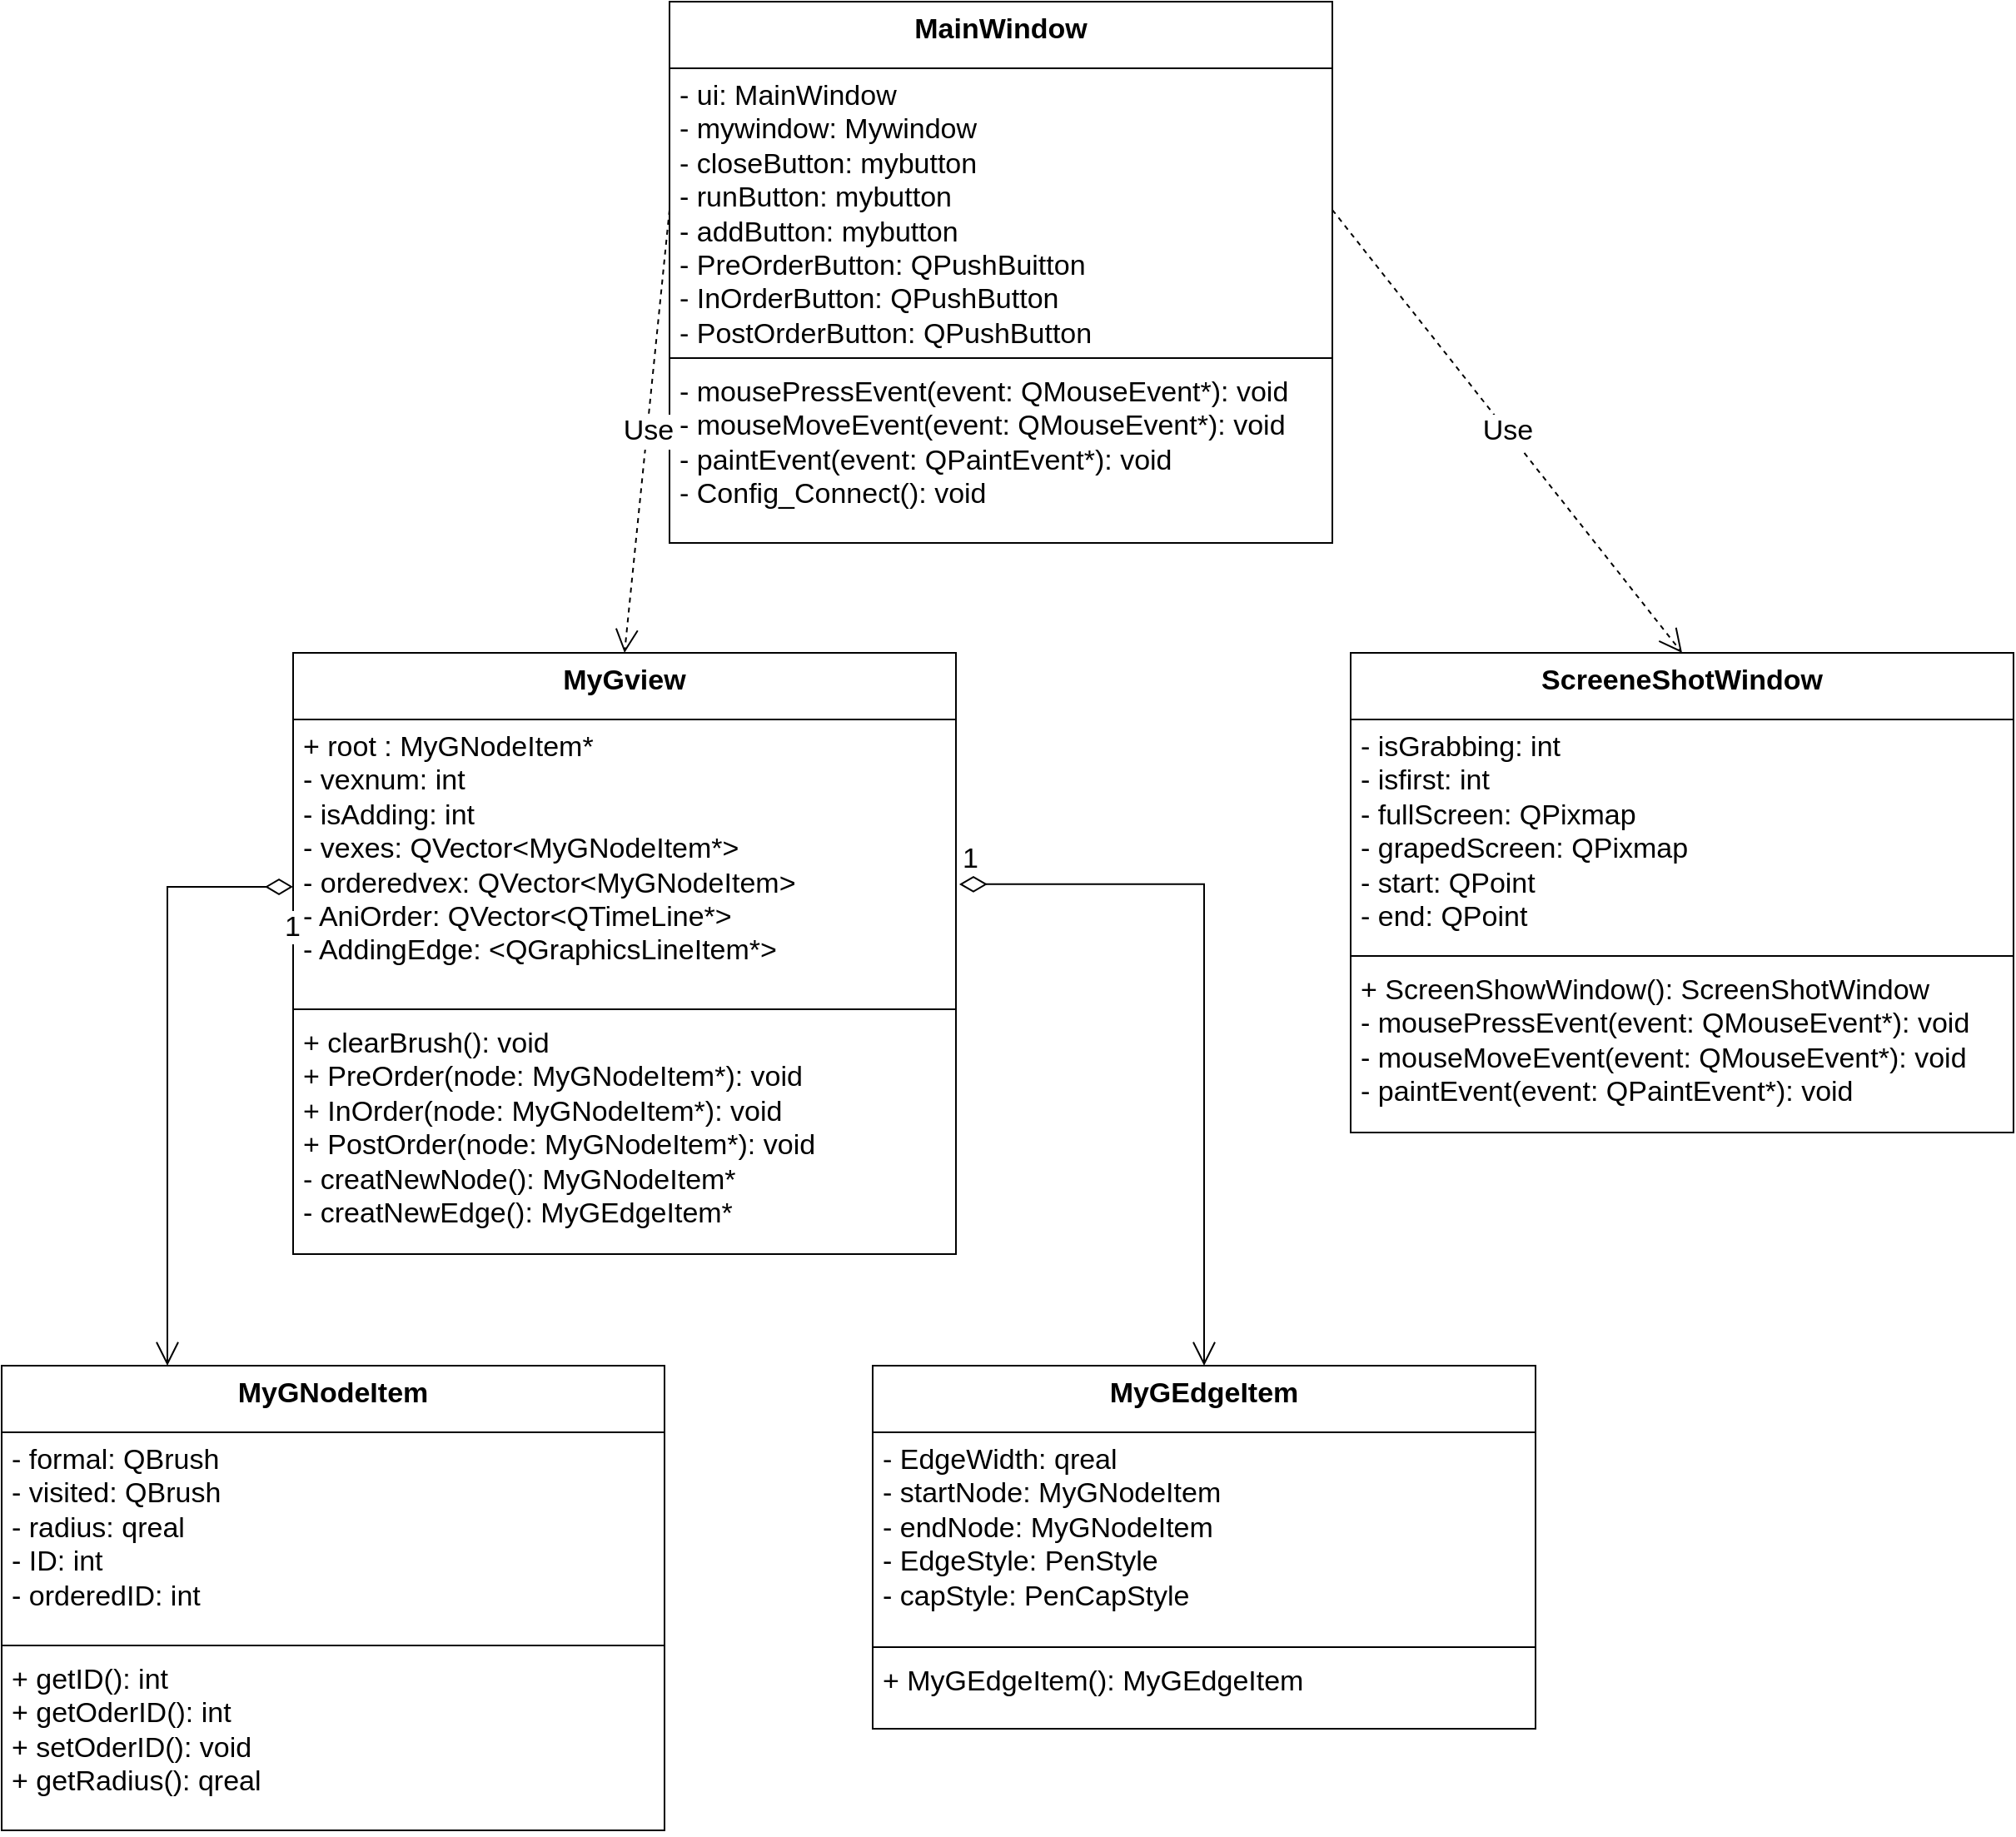 <mxfile version="22.1.16" type="github" pages="3">
  <diagram name="第 1 页" id="1C67BM4uaT7PEC-5aRJi">
    <mxGraphModel dx="1786" dy="1558" grid="0" gridSize="10" guides="1" tooltips="1" connect="1" arrows="1" fold="1" page="0" pageScale="1" pageWidth="827" pageHeight="1169" math="0" shadow="0">
      <root>
        <mxCell id="0" />
        <mxCell id="1" parent="0" />
        <mxCell id="WPdXPVmWwxtbRhplBYoh-1" value="&lt;font style=&quot;font-size: 17px;&quot;&gt;MainWindow&lt;/font&gt;" style="swimlane;fontStyle=1;align=center;verticalAlign=top;childLayout=stackLayout;horizontal=1;startSize=40;horizontalStack=0;resizeParent=1;resizeParentMax=0;resizeLast=0;collapsible=1;marginBottom=0;whiteSpace=wrap;html=1;fontSize=17;" parent="1" vertex="1">
          <mxGeometry x="200" y="-679" width="398" height="325" as="geometry" />
        </mxCell>
        <mxCell id="WPdXPVmWwxtbRhplBYoh-2" value="&lt;font style=&quot;font-size: 17px;&quot;&gt;- ui: MainWindow&lt;br style=&quot;font-size: 17px;&quot;&gt;- mywindow: Mywindow&lt;br style=&quot;font-size: 17px;&quot;&gt;- closeButton: mybutton&lt;br style=&quot;font-size: 17px;&quot;&gt;- runButton: mybutton&amp;nbsp;&lt;br style=&quot;font-size: 17px;&quot;&gt;- addButton: mybutton&lt;br style=&quot;font-size: 17px;&quot;&gt;- PreOrderButton: QPushBuitton&lt;br style=&quot;font-size: 17px;&quot;&gt;&lt;/font&gt;&lt;span style=&quot;font-size: 17px;&quot;&gt;- InOrderButton: QPushButton&lt;br style=&quot;font-size: 17px;&quot;&gt;- PostOrderButton: QPushButton&lt;br style=&quot;font-size: 17px;&quot;&gt;&lt;/span&gt;" style="text;strokeColor=none;fillColor=none;align=left;verticalAlign=top;spacingLeft=4;spacingRight=4;overflow=hidden;rotatable=0;points=[[0,0.5],[1,0.5]];portConstraint=eastwest;whiteSpace=wrap;html=1;fontSize=17;" parent="WPdXPVmWwxtbRhplBYoh-1" vertex="1">
          <mxGeometry y="40" width="398" height="170" as="geometry" />
        </mxCell>
        <mxCell id="WPdXPVmWwxtbRhplBYoh-3" value="" style="line;strokeWidth=1;fillColor=none;align=left;verticalAlign=middle;spacingTop=-1;spacingLeft=3;spacingRight=3;rotatable=0;labelPosition=right;points=[];portConstraint=eastwest;strokeColor=inherit;fontSize=17;" parent="WPdXPVmWwxtbRhplBYoh-1" vertex="1">
          <mxGeometry y="210" width="398" height="8" as="geometry" />
        </mxCell>
        <mxCell id="WPdXPVmWwxtbRhplBYoh-4" value="&lt;font style=&quot;font-size: 17px;&quot;&gt;- mousePressEvent(event: QMouseEvent*): void&lt;br style=&quot;font-size: 17px;&quot;&gt;- mouseMoveEvent(event: QMouseEvent*): void&lt;br style=&quot;font-size: 17px;&quot;&gt;- paintEvent(event: QPaintEvent*): void&lt;br style=&quot;font-size: 17px;&quot;&gt;- Config_Connect(): void&lt;br style=&quot;font-size: 17px;&quot;&gt;&lt;/font&gt;" style="text;strokeColor=none;fillColor=none;align=left;verticalAlign=top;spacingLeft=4;spacingRight=4;overflow=hidden;rotatable=0;points=[[0,0.5],[1,0.5]];portConstraint=eastwest;whiteSpace=wrap;html=1;fontSize=17;" parent="WPdXPVmWwxtbRhplBYoh-1" vertex="1">
          <mxGeometry y="218" width="398" height="107" as="geometry" />
        </mxCell>
        <mxCell id="WPdXPVmWwxtbRhplBYoh-9" value="MyGview" style="swimlane;fontStyle=1;align=center;verticalAlign=top;childLayout=stackLayout;horizontal=1;startSize=40;horizontalStack=0;resizeParent=1;resizeParentMax=0;resizeLast=0;collapsible=1;marginBottom=0;whiteSpace=wrap;html=1;fontSize=17;" parent="1" vertex="1">
          <mxGeometry x="-26" y="-288" width="398" height="361" as="geometry" />
        </mxCell>
        <mxCell id="WPdXPVmWwxtbRhplBYoh-10" value="&lt;span style=&quot;font-size: 17px;&quot;&gt;+ root : MyGNodeItem*&lt;br style=&quot;font-size: 17px;&quot;&gt;- vexnum: int&lt;br style=&quot;font-size: 17px;&quot;&gt;- isAdding: int&lt;br style=&quot;font-size: 17px;&quot;&gt;- vexes: QVector&amp;lt;MyGNodeItem*&amp;gt;&lt;br style=&quot;font-size: 17px;&quot;&gt;- orderedvex: QVector&amp;lt;MyGNodeItem&amp;gt;&lt;br style=&quot;font-size: 17px;&quot;&gt;- AniOrder: QVector&amp;lt;QTimeLine*&amp;gt;&lt;br style=&quot;font-size: 17px;&quot;&gt;- AddingEdge: &amp;lt;QGraphicsLineItem*&amp;gt;&lt;br style=&quot;font-size: 17px;&quot;&gt;&lt;/span&gt;" style="text;strokeColor=none;fillColor=none;align=left;verticalAlign=top;spacingLeft=4;spacingRight=4;overflow=hidden;rotatable=0;points=[[0,0.5],[1,0.5]];portConstraint=eastwest;whiteSpace=wrap;html=1;fontSize=17;" parent="WPdXPVmWwxtbRhplBYoh-9" vertex="1">
          <mxGeometry y="40" width="398" height="170" as="geometry" />
        </mxCell>
        <mxCell id="WPdXPVmWwxtbRhplBYoh-11" value="" style="line;strokeWidth=1;fillColor=none;align=left;verticalAlign=middle;spacingTop=-1;spacingLeft=3;spacingRight=3;rotatable=0;labelPosition=right;points=[];portConstraint=eastwest;strokeColor=inherit;fontSize=17;" parent="WPdXPVmWwxtbRhplBYoh-9" vertex="1">
          <mxGeometry y="210" width="398" height="8" as="geometry" />
        </mxCell>
        <mxCell id="WPdXPVmWwxtbRhplBYoh-12" value="&lt;font style=&quot;font-size: 17px;&quot;&gt;+ clearBrush(): void&lt;br style=&quot;font-size: 17px;&quot;&gt;+ PreOrder(node: MyGNodeItem*): void&lt;br style=&quot;font-size: 17px;&quot;&gt;+ InOrder(node: MyGNodeItem*): void&lt;br style=&quot;font-size: 17px;&quot;&gt;+ PostOrder(node: MyGNodeItem*): void&lt;br style=&quot;font-size: 17px;&quot;&gt;- creatNewNode(): MyGNodeItem*&lt;br style=&quot;font-size: 17px;&quot;&gt;- creatNewEdge(): MyGEdgeItem*&lt;br style=&quot;font-size: 17px;&quot;&gt;&lt;/font&gt;" style="text;strokeColor=none;fillColor=none;align=left;verticalAlign=top;spacingLeft=4;spacingRight=4;overflow=hidden;rotatable=0;points=[[0,0.5],[1,0.5]];portConstraint=eastwest;whiteSpace=wrap;html=1;fontSize=17;" parent="WPdXPVmWwxtbRhplBYoh-9" vertex="1">
          <mxGeometry y="218" width="398" height="143" as="geometry" />
        </mxCell>
        <mxCell id="WPdXPVmWwxtbRhplBYoh-13" value="MyGEdgeItem" style="swimlane;fontStyle=1;align=center;verticalAlign=top;childLayout=stackLayout;horizontal=1;startSize=40;horizontalStack=0;resizeParent=1;resizeParentMax=0;resizeLast=0;collapsible=1;marginBottom=0;whiteSpace=wrap;html=1;fontSize=17;" parent="1" vertex="1">
          <mxGeometry x="322" y="140" width="398" height="218" as="geometry" />
        </mxCell>
        <mxCell id="WPdXPVmWwxtbRhplBYoh-14" value="&lt;span style=&quot;font-size: 17px;&quot;&gt;- EdgeWidth: qreal&lt;br style=&quot;font-size: 17px;&quot;&gt;- startNode: MyGNodeItem&lt;br style=&quot;font-size: 17px;&quot;&gt;- endNode: MyGNodeItem&lt;br style=&quot;font-size: 17px;&quot;&gt;- EdgeStyle: PenStyle&lt;br style=&quot;font-size: 17px;&quot;&gt;- capStyle: PenCapStyle&lt;br style=&quot;font-size: 17px;&quot;&gt;&lt;/span&gt;" style="text;strokeColor=none;fillColor=none;align=left;verticalAlign=top;spacingLeft=4;spacingRight=4;overflow=hidden;rotatable=0;points=[[0,0.5],[1,0.5]];portConstraint=eastwest;whiteSpace=wrap;html=1;fontSize=17;" parent="WPdXPVmWwxtbRhplBYoh-13" vertex="1">
          <mxGeometry y="40" width="398" height="125" as="geometry" />
        </mxCell>
        <mxCell id="WPdXPVmWwxtbRhplBYoh-15" value="" style="line;strokeWidth=1;fillColor=none;align=left;verticalAlign=middle;spacingTop=-1;spacingLeft=3;spacingRight=3;rotatable=0;labelPosition=right;points=[];portConstraint=eastwest;strokeColor=inherit;fontSize=17;" parent="WPdXPVmWwxtbRhplBYoh-13" vertex="1">
          <mxGeometry y="165" width="398" height="8" as="geometry" />
        </mxCell>
        <mxCell id="WPdXPVmWwxtbRhplBYoh-16" value="&lt;font style=&quot;font-size: 17px;&quot;&gt;+ MyGEdgeItem(): MyGEdgeItem&lt;br style=&quot;font-size: 17px;&quot;&gt;&lt;/font&gt;" style="text;strokeColor=none;fillColor=none;align=left;verticalAlign=top;spacingLeft=4;spacingRight=4;overflow=hidden;rotatable=0;points=[[0,0.5],[1,0.5]];portConstraint=eastwest;whiteSpace=wrap;html=1;fontSize=17;" parent="WPdXPVmWwxtbRhplBYoh-13" vertex="1">
          <mxGeometry y="173" width="398" height="45" as="geometry" />
        </mxCell>
        <mxCell id="WPdXPVmWwxtbRhplBYoh-17" value="MyGNodeItem" style="swimlane;fontStyle=1;align=center;verticalAlign=top;childLayout=stackLayout;horizontal=1;startSize=40;horizontalStack=0;resizeParent=1;resizeParentMax=0;resizeLast=0;collapsible=1;marginBottom=0;whiteSpace=wrap;html=1;fontSize=17;" parent="1" vertex="1">
          <mxGeometry x="-201" y="140" width="398" height="279" as="geometry" />
        </mxCell>
        <mxCell id="WPdXPVmWwxtbRhplBYoh-18" value="&lt;span style=&quot;font-size: 17px;&quot;&gt;- formal: QBrush&lt;br style=&quot;font-size: 17px;&quot;&gt;- visited: QBrush&lt;br style=&quot;font-size: 17px;&quot;&gt;- radius: qreal&lt;br style=&quot;font-size: 17px;&quot;&gt;- ID: int&lt;br style=&quot;font-size: 17px;&quot;&gt;- orderedID: int&lt;br style=&quot;font-size: 17px;&quot;&gt;&lt;/span&gt;" style="text;strokeColor=none;fillColor=none;align=left;verticalAlign=top;spacingLeft=4;spacingRight=4;overflow=hidden;rotatable=0;points=[[0,0.5],[1,0.5]];portConstraint=eastwest;whiteSpace=wrap;html=1;fontSize=17;" parent="WPdXPVmWwxtbRhplBYoh-17" vertex="1">
          <mxGeometry y="40" width="398" height="124" as="geometry" />
        </mxCell>
        <mxCell id="WPdXPVmWwxtbRhplBYoh-19" value="" style="line;strokeWidth=1;fillColor=none;align=left;verticalAlign=middle;spacingTop=-1;spacingLeft=3;spacingRight=3;rotatable=0;labelPosition=right;points=[];portConstraint=eastwest;strokeColor=inherit;fontSize=17;" parent="WPdXPVmWwxtbRhplBYoh-17" vertex="1">
          <mxGeometry y="164" width="398" height="8" as="geometry" />
        </mxCell>
        <mxCell id="WPdXPVmWwxtbRhplBYoh-20" value="&lt;font style=&quot;font-size: 17px;&quot;&gt;+ getID(): int&lt;br style=&quot;font-size: 17px;&quot;&gt;+ getOderID(): int&lt;br style=&quot;font-size: 17px;&quot;&gt;+ setOderID(): void&lt;br style=&quot;font-size: 17px;&quot;&gt;+ getRadius(): qreal&lt;br style=&quot;font-size: 17px;&quot;&gt;&lt;/font&gt;" style="text;strokeColor=none;fillColor=none;align=left;verticalAlign=top;spacingLeft=4;spacingRight=4;overflow=hidden;rotatable=0;points=[[0,0.5],[1,0.5]];portConstraint=eastwest;whiteSpace=wrap;html=1;fontSize=17;" parent="WPdXPVmWwxtbRhplBYoh-17" vertex="1">
          <mxGeometry y="172" width="398" height="107" as="geometry" />
        </mxCell>
        <mxCell id="WPdXPVmWwxtbRhplBYoh-21" value="ScreeneShotWindow" style="swimlane;fontStyle=1;align=center;verticalAlign=top;childLayout=stackLayout;horizontal=1;startSize=40;horizontalStack=0;resizeParent=1;resizeParentMax=0;resizeLast=0;collapsible=1;marginBottom=0;whiteSpace=wrap;html=1;fontSize=17;" parent="1" vertex="1">
          <mxGeometry x="609" y="-288" width="398" height="288" as="geometry" />
        </mxCell>
        <mxCell id="WPdXPVmWwxtbRhplBYoh-22" value="&lt;span style=&quot;font-size: 17px;&quot;&gt;- isGrabbing: int&lt;br style=&quot;font-size: 17px;&quot;&gt;- isfirst: int&lt;br style=&quot;font-size: 17px;&quot;&gt;- fullScreen: QPixmap&lt;br style=&quot;font-size: 17px;&quot;&gt;- grapedScreen: QPixmap&lt;br style=&quot;font-size: 17px;&quot;&gt;- start: QPoint&lt;br style=&quot;font-size: 17px;&quot;&gt;- end: QPoint&lt;br style=&quot;font-size: 17px;&quot;&gt;&lt;/span&gt;" style="text;strokeColor=none;fillColor=none;align=left;verticalAlign=top;spacingLeft=4;spacingRight=4;overflow=hidden;rotatable=0;points=[[0,0.5],[1,0.5]];portConstraint=eastwest;whiteSpace=wrap;html=1;fontSize=17;" parent="WPdXPVmWwxtbRhplBYoh-21" vertex="1">
          <mxGeometry y="40" width="398" height="138" as="geometry" />
        </mxCell>
        <mxCell id="WPdXPVmWwxtbRhplBYoh-23" value="" style="line;strokeWidth=1;fillColor=none;align=left;verticalAlign=middle;spacingTop=-1;spacingLeft=3;spacingRight=3;rotatable=0;labelPosition=right;points=[];portConstraint=eastwest;strokeColor=inherit;fontSize=17;" parent="WPdXPVmWwxtbRhplBYoh-21" vertex="1">
          <mxGeometry y="178" width="398" height="8" as="geometry" />
        </mxCell>
        <mxCell id="WPdXPVmWwxtbRhplBYoh-24" value="&lt;font style=&quot;font-size: 17px;&quot;&gt;+ ScreenShowWindow(): ScreenShotWindow&lt;br style=&quot;font-size: 17px;&quot;&gt;- mousePressEvent(event: QMouseEvent*): void&lt;br style=&quot;border-color: var(--border-color); font-size: 17px;&quot;&gt;- mouseMoveEvent(event: QMouseEvent*): void&lt;br style=&quot;border-color: var(--border-color); font-size: 17px;&quot;&gt;- paintEvent(event: QPaintEvent*): void&lt;br style=&quot;font-size: 17px;&quot;&gt;&lt;/font&gt;" style="text;strokeColor=none;fillColor=none;align=left;verticalAlign=top;spacingLeft=4;spacingRight=4;overflow=hidden;rotatable=0;points=[[0,0.5],[1,0.5]];portConstraint=eastwest;whiteSpace=wrap;html=1;fontSize=17;" parent="WPdXPVmWwxtbRhplBYoh-21" vertex="1">
          <mxGeometry y="186" width="398" height="102" as="geometry" />
        </mxCell>
        <mxCell id="WPdXPVmWwxtbRhplBYoh-39" value="Use" style="endArrow=open;endSize=12;dashed=1;html=1;rounded=0;entryX=0.5;entryY=0;entryDx=0;entryDy=0;exitX=0;exitY=0.5;exitDx=0;exitDy=0;fontSize=17;" parent="1" source="WPdXPVmWwxtbRhplBYoh-2" target="WPdXPVmWwxtbRhplBYoh-9" edge="1">
          <mxGeometry width="160" relative="1" as="geometry">
            <mxPoint x="38" y="-534" as="sourcePoint" />
            <mxPoint x="198" y="-534" as="targetPoint" />
          </mxGeometry>
        </mxCell>
        <mxCell id="WPdXPVmWwxtbRhplBYoh-40" value="Use" style="endArrow=open;endSize=12;dashed=1;html=1;rounded=0;exitX=1;exitY=0.5;exitDx=0;exitDy=0;entryX=0.5;entryY=0;entryDx=0;entryDy=0;fontSize=17;" parent="1" source="WPdXPVmWwxtbRhplBYoh-2" target="WPdXPVmWwxtbRhplBYoh-21" edge="1">
          <mxGeometry width="160" relative="1" as="geometry">
            <mxPoint x="697" y="-536" as="sourcePoint" />
            <mxPoint x="857" y="-536" as="targetPoint" />
          </mxGeometry>
        </mxCell>
        <mxCell id="WPdXPVmWwxtbRhplBYoh-41" value="1" style="endArrow=open;html=1;endSize=12;startArrow=diamondThin;startSize=14;startFill=0;edgeStyle=orthogonalEdgeStyle;align=left;verticalAlign=bottom;rounded=0;exitX=0;exitY=0.591;exitDx=0;exitDy=0;exitPerimeter=0;entryX=0.25;entryY=0;entryDx=0;entryDy=0;fontSize=17;" parent="1" source="WPdXPVmWwxtbRhplBYoh-10" target="WPdXPVmWwxtbRhplBYoh-17" edge="1">
          <mxGeometry x="-1" y="36" relative="1" as="geometry">
            <mxPoint x="-365" y="-11" as="sourcePoint" />
            <mxPoint x="-205" y="-11" as="targetPoint" />
            <mxPoint x="-7" y="1" as="offset" />
          </mxGeometry>
        </mxCell>
        <mxCell id="WPdXPVmWwxtbRhplBYoh-46" value="1" style="endArrow=open;html=1;endSize=12;startArrow=diamondThin;startSize=14;startFill=0;edgeStyle=orthogonalEdgeStyle;align=left;verticalAlign=bottom;rounded=0;exitX=1.005;exitY=0.582;exitDx=0;exitDy=0;exitPerimeter=0;fontSize=17;" parent="1" source="WPdXPVmWwxtbRhplBYoh-10" target="WPdXPVmWwxtbRhplBYoh-13" edge="1">
          <mxGeometry x="-1" y="3" relative="1" as="geometry">
            <mxPoint x="432" y="34" as="sourcePoint" />
            <mxPoint x="592" y="34" as="targetPoint" />
          </mxGeometry>
        </mxCell>
      </root>
    </mxGraphModel>
  </diagram>
  <diagram id="dGklIfRbJo8h1jZgqUyg" name="第 2 页">
    <mxGraphModel dx="2586" dy="1558" grid="0" gridSize="10" guides="1" tooltips="1" connect="1" arrows="1" fold="1" page="0" pageScale="1" pageWidth="827" pageHeight="1169" math="0" shadow="0">
      <root>
        <mxCell id="0" />
        <mxCell id="1" parent="0" />
        <mxCell id="tu3zF93as4dj13DEs3mD-1" value="" style="whiteSpace=wrap;html=1;aspect=fixed;fontSize=17;" parent="1" vertex="1">
          <mxGeometry x="-927" y="-607" width="554" height="554" as="geometry" />
        </mxCell>
        <mxCell id="tu3zF93as4dj13DEs3mD-2" value="&lt;b&gt;&lt;font style=&quot;font-size: 20px;&quot;&gt;二叉树绘制软件&lt;/font&gt;&lt;/b&gt;" style="text;html=1;align=center;verticalAlign=middle;resizable=0;points=[];autosize=1;strokeColor=none;fillColor=none;" parent="1" vertex="1">
          <mxGeometry x="-729" y="-651" width="158" height="36" as="geometry" />
        </mxCell>
        <mxCell id="tu3zF93as4dj13DEs3mD-11" style="edgeStyle=orthogonalEdgeStyle;rounded=0;orthogonalLoop=1;jettySize=auto;html=1;entryX=0;entryY=0.5;entryDx=0;entryDy=0;" parent="1" source="tu3zF93as4dj13DEs3mD-4" target="tu3zF93as4dj13DEs3mD-8" edge="1">
          <mxGeometry relative="1" as="geometry" />
        </mxCell>
        <mxCell id="tu3zF93as4dj13DEs3mD-13" style="edgeStyle=orthogonalEdgeStyle;rounded=0;orthogonalLoop=1;jettySize=auto;html=1;entryX=0;entryY=0.5;entryDx=0;entryDy=0;" parent="1" source="tu3zF93as4dj13DEs3mD-4" target="tu3zF93as4dj13DEs3mD-9" edge="1">
          <mxGeometry relative="1" as="geometry" />
        </mxCell>
        <mxCell id="tu3zF93as4dj13DEs3mD-16" style="edgeStyle=orthogonalEdgeStyle;rounded=0;orthogonalLoop=1;jettySize=auto;html=1;entryX=0;entryY=0.5;entryDx=0;entryDy=0;" parent="1" source="tu3zF93as4dj13DEs3mD-4" target="tu3zF93as4dj13DEs3mD-12" edge="1">
          <mxGeometry relative="1" as="geometry">
            <Array as="points">
              <mxPoint x="-899" y="-314" />
              <mxPoint x="-899" y="-173" />
            </Array>
          </mxGeometry>
        </mxCell>
        <mxCell id="tu3zF93as4dj13DEs3mD-4" value="用户" style="shape=umlActor;verticalLabelPosition=bottom;verticalAlign=top;html=1;outlineConnect=0;fontSize=19;" parent="1" vertex="1">
          <mxGeometry x="-1082" y="-357.5" width="59" height="86" as="geometry" />
        </mxCell>
        <mxCell id="tu3zF93as4dj13DEs3mD-8" value="绘制二叉树" style="ellipse;whiteSpace=wrap;html=1;fontSize=17;" parent="1" vertex="1">
          <mxGeometry x="-777" y="-553" width="120" height="80" as="geometry" />
        </mxCell>
        <mxCell id="tu3zF93as4dj13DEs3mD-9" value="编辑节点" style="ellipse;whiteSpace=wrap;html=1;fontSize=17;" parent="1" vertex="1">
          <mxGeometry x="-779" y="-443" width="120" height="80" as="geometry" />
        </mxCell>
        <mxCell id="tu3zF93as4dj13DEs3mD-10" value="选择遍历模式" style="ellipse;whiteSpace=wrap;html=1;fontSize=17;" parent="1" vertex="1">
          <mxGeometry x="-777" y="-328" width="120" height="80" as="geometry" />
        </mxCell>
        <mxCell id="tu3zF93as4dj13DEs3mD-12" value="导出为图片" style="ellipse;whiteSpace=wrap;html=1;fontSize=17;" parent="1" vertex="1">
          <mxGeometry x="-694.5" y="-213" width="120" height="80" as="geometry" />
        </mxCell>
        <mxCell id="tu3zF93as4dj13DEs3mD-14" style="edgeStyle=orthogonalEdgeStyle;rounded=0;orthogonalLoop=1;jettySize=auto;html=1;entryX=0.025;entryY=0.6;entryDx=0;entryDy=0;entryPerimeter=0;" parent="1" source="tu3zF93as4dj13DEs3mD-4" target="tu3zF93as4dj13DEs3mD-10" edge="1">
          <mxGeometry relative="1" as="geometry" />
        </mxCell>
        <mxCell id="tu3zF93as4dj13DEs3mD-18" value="" style="endArrow=block;dashed=1;endFill=0;endSize=12;html=1;rounded=0;entryX=1.025;entryY=0.65;entryDx=0;entryDy=0;entryPerimeter=0;exitX=1;exitY=0;exitDx=0;exitDy=0;fontSize=17;" parent="1" source="tu3zF93as4dj13DEs3mD-12" target="tu3zF93as4dj13DEs3mD-10" edge="1">
          <mxGeometry width="160" relative="1" as="geometry">
            <mxPoint x="-604" y="-234" as="sourcePoint" />
            <mxPoint x="-444" y="-234" as="targetPoint" />
          </mxGeometry>
        </mxCell>
        <mxCell id="tu3zF93as4dj13DEs3mD-19" value="&amp;lt;&amp;lt;include&amp;gt;&amp;gt;" style="text;html=1;align=center;verticalAlign=middle;resizable=0;points=[];autosize=1;strokeColor=none;fillColor=none;fontSize=17;" parent="1" vertex="1">
          <mxGeometry x="-629" y="-262" width="112" height="32" as="geometry" />
        </mxCell>
      </root>
    </mxGraphModel>
  </diagram>
  <diagram id="RorcM0QCJ25qpiYz208U" name="第 3 页">
    <mxGraphModel dx="2031" dy="892" grid="0" gridSize="10" guides="1" tooltips="1" connect="1" arrows="1" fold="1" page="0" pageScale="1" pageWidth="827" pageHeight="1169" math="0" shadow="0">
      <root>
        <mxCell id="0" />
        <mxCell id="1" parent="0" />
        <mxCell id="Pwh7-dAi5sntASvEEpf--15" value="" style="ellipse;html=1;shape=startState;fillColor=#000000;strokeColor=#ff0000;" vertex="1" parent="1">
          <mxGeometry x="443" y="76" width="44" height="45" as="geometry" />
        </mxCell>
        <mxCell id="Pwh7-dAi5sntASvEEpf--16" value="" style="edgeStyle=orthogonalEdgeStyle;html=1;verticalAlign=bottom;endArrow=open;endSize=8;strokeColor=#ff0000;rounded=0;entryX=0.5;entryY=0;entryDx=0;entryDy=0;" edge="1" source="Pwh7-dAi5sntASvEEpf--15" parent="1">
          <mxGeometry relative="1" as="geometry">
            <mxPoint x="465" y="169.0" as="targetPoint" />
          </mxGeometry>
        </mxCell>
        <mxCell id="Pwh7-dAi5sntASvEEpf--19" value="打开主界面" style="rounded=1;whiteSpace=wrap;html=1;fontSize=15;" vertex="1" parent="1">
          <mxGeometry x="-36" y="309" width="100" height="49" as="geometry" />
        </mxCell>
        <mxCell id="Pwh7-dAi5sntASvEEpf--20" value="" style="line;strokeWidth=7;rotatable=0;dashed=0;labelPosition=right;align=left;verticalAlign=middle;spacingTop=0;spacingLeft=6;points=[];portConstraint=eastwest;fontSize=15;" vertex="1" parent="1">
          <mxGeometry x="-65" y="387" width="158" height="8" as="geometry" />
        </mxCell>
        <mxCell id="Pwh7-dAi5sntASvEEpf--22" style="edgeStyle=orthogonalEdgeStyle;rounded=0;orthogonalLoop=1;jettySize=auto;html=1;exitX=0.5;exitY=1;exitDx=0;exitDy=0;entryX=0.502;entryY=0.5;entryDx=0;entryDy=0;entryPerimeter=0;fontSize=15;" edge="1" parent="1" source="Pwh7-dAi5sntASvEEpf--19" target="Pwh7-dAi5sntASvEEpf--20">
          <mxGeometry relative="1" as="geometry" />
        </mxCell>
        <mxCell id="Pwh7-dAi5sntASvEEpf--32" style="edgeStyle=orthogonalEdgeStyle;rounded=0;orthogonalLoop=1;jettySize=auto;html=1;exitX=0.5;exitY=1;exitDx=0;exitDy=0;entryX=0.5;entryY=0;entryDx=0;entryDy=0;" edge="1" parent="1" source="Pwh7-dAi5sntASvEEpf--23" target="Pwh7-dAi5sntASvEEpf--27">
          <mxGeometry relative="1" as="geometry" />
        </mxCell>
        <mxCell id="Pwh7-dAi5sntASvEEpf--23" value="打开截图模式" style="rounded=1;whiteSpace=wrap;html=1;fontSize=15;" vertex="1" parent="1">
          <mxGeometry x="-100" y="451" width="100" height="49" as="geometry" />
        </mxCell>
        <mxCell id="Pwh7-dAi5sntASvEEpf--34" style="edgeStyle=orthogonalEdgeStyle;rounded=0;orthogonalLoop=1;jettySize=auto;html=1;exitX=0.5;exitY=1;exitDx=0;exitDy=0;" edge="1" parent="1" source="Pwh7-dAi5sntASvEEpf--24" target="Pwh7-dAi5sntASvEEpf--29">
          <mxGeometry relative="1" as="geometry" />
        </mxCell>
        <mxCell id="Pwh7-dAi5sntASvEEpf--24" value="选择遍历模式" style="rounded=1;whiteSpace=wrap;html=1;fontSize=15;" vertex="1" parent="1">
          <mxGeometry x="53" y="451" width="100" height="49" as="geometry" />
        </mxCell>
        <mxCell id="Pwh7-dAi5sntASvEEpf--25" value="" style="endArrow=classic;html=1;rounded=0;entryX=0.5;entryY=0;entryDx=0;entryDy=0;fontSize=15;" edge="1" parent="1" source="Pwh7-dAi5sntASvEEpf--20" target="Pwh7-dAi5sntASvEEpf--23">
          <mxGeometry width="50" height="50" relative="1" as="geometry">
            <mxPoint x="-197" y="511" as="sourcePoint" />
            <mxPoint x="-147" y="461" as="targetPoint" />
          </mxGeometry>
        </mxCell>
        <mxCell id="Pwh7-dAi5sntASvEEpf--26" value="" style="endArrow=classic;html=1;rounded=0;entryX=0.5;entryY=0;entryDx=0;entryDy=0;fontSize=15;" edge="1" parent="1" source="Pwh7-dAi5sntASvEEpf--20" target="Pwh7-dAi5sntASvEEpf--24">
          <mxGeometry width="50" height="50" relative="1" as="geometry">
            <mxPoint x="-244" y="480" as="sourcePoint" />
            <mxPoint x="-194" y="430" as="targetPoint" />
          </mxGeometry>
        </mxCell>
        <mxCell id="Pwh7-dAi5sntASvEEpf--33" style="edgeStyle=orthogonalEdgeStyle;rounded=0;orthogonalLoop=1;jettySize=auto;html=1;exitX=0.5;exitY=1;exitDx=0;exitDy=0;" edge="1" parent="1" source="Pwh7-dAi5sntASvEEpf--27" target="Pwh7-dAi5sntASvEEpf--28">
          <mxGeometry relative="1" as="geometry" />
        </mxCell>
        <mxCell id="Pwh7-dAi5sntASvEEpf--27" value="选择截图" style="rounded=1;whiteSpace=wrap;html=1;fontSize=15;" vertex="1" parent="1">
          <mxGeometry x="-100" y="531" width="100" height="49" as="geometry" />
        </mxCell>
        <mxCell id="Pwh7-dAi5sntASvEEpf--28" value="导出图片" style="rounded=1;whiteSpace=wrap;html=1;fontSize=15;" vertex="1" parent="1">
          <mxGeometry x="-100" y="618" width="100" height="49" as="geometry" />
        </mxCell>
        <mxCell id="Pwh7-dAi5sntASvEEpf--35" style="edgeStyle=orthogonalEdgeStyle;rounded=0;orthogonalLoop=1;jettySize=auto;html=1;exitX=0.5;exitY=1;exitDx=0;exitDy=0;" edge="1" parent="1" source="Pwh7-dAi5sntASvEEpf--29" target="Pwh7-dAi5sntASvEEpf--30">
          <mxGeometry relative="1" as="geometry" />
        </mxCell>
        <mxCell id="Pwh7-dAi5sntASvEEpf--29" value="运行" style="rounded=1;whiteSpace=wrap;html=1;fontSize=15;" vertex="1" parent="1">
          <mxGeometry x="53" y="538" width="100" height="49" as="geometry" />
        </mxCell>
        <mxCell id="Pwh7-dAi5sntASvEEpf--30" value="按遍历顺序开始动画" style="rounded=1;whiteSpace=wrap;html=1;fontSize=15;" vertex="1" parent="1">
          <mxGeometry x="53" y="613" width="100" height="49" as="geometry" />
        </mxCell>
        <mxCell id="Pwh7-dAi5sntASvEEpf--36" value="" style="line;strokeWidth=7;rotatable=0;dashed=0;labelPosition=right;align=left;verticalAlign=middle;spacingTop=0;spacingLeft=6;points=[];portConstraint=eastwest;fontSize=15;" vertex="1" parent="1">
          <mxGeometry x="-65" y="717" width="158" height="8" as="geometry" />
        </mxCell>
        <mxCell id="Pwh7-dAi5sntASvEEpf--38" value="" style="endArrow=classic;html=1;rounded=0;exitX=0.5;exitY=1;exitDx=0;exitDy=0;entryX=0.534;entryY=0.313;entryDx=0;entryDy=0;entryPerimeter=0;" edge="1" parent="1" source="Pwh7-dAi5sntASvEEpf--28" target="Pwh7-dAi5sntASvEEpf--36">
          <mxGeometry width="50" height="50" relative="1" as="geometry">
            <mxPoint x="4" y="711" as="sourcePoint" />
            <mxPoint x="54" y="661" as="targetPoint" />
          </mxGeometry>
        </mxCell>
        <mxCell id="Pwh7-dAi5sntASvEEpf--39" value="" style="endArrow=classic;html=1;rounded=0;exitX=0.5;exitY=1;exitDx=0;exitDy=0;entryX=0.497;entryY=0.313;entryDx=0;entryDy=0;entryPerimeter=0;" edge="1" parent="1" source="Pwh7-dAi5sntASvEEpf--30" target="Pwh7-dAi5sntASvEEpf--36">
          <mxGeometry width="50" height="50" relative="1" as="geometry">
            <mxPoint x="137" y="825" as="sourcePoint" />
            <mxPoint x="17" y="716" as="targetPoint" />
          </mxGeometry>
        </mxCell>
        <mxCell id="Pwh7-dAi5sntASvEEpf--40" value="" style="ellipse;html=1;shape=endState;fillColor=#000000;strokeColor=#ff0000;" vertex="1" parent="1">
          <mxGeometry x="-8" y="758" width="44" height="44" as="geometry" />
        </mxCell>
        <mxCell id="Pwh7-dAi5sntASvEEpf--41" value="" style="endArrow=classic;html=1;rounded=0;entryX=0.5;entryY=0;entryDx=0;entryDy=0;" edge="1" parent="1" source="Pwh7-dAi5sntASvEEpf--36" target="Pwh7-dAi5sntASvEEpf--40">
          <mxGeometry width="50" height="50" relative="1" as="geometry">
            <mxPoint x="103" y="820" as="sourcePoint" />
            <mxPoint x="153" y="770" as="targetPoint" />
          </mxGeometry>
        </mxCell>
        <mxCell id="Pwh7-dAi5sntASvEEpf--42" value="" style="line;strokeWidth=4;rotatable=0;dashed=0;labelPosition=right;align=left;verticalAlign=middle;spacingTop=0;spacingLeft=6;points=[];portConstraint=eastwest;" vertex="1" parent="1">
          <mxGeometry x="380" y="42" width="437" height="10" as="geometry" />
        </mxCell>
        <mxCell id="Pwh7-dAi5sntASvEEpf--43" value="" style="line;strokeWidth=2;rotatable=0;dashed=0;labelPosition=right;align=left;verticalAlign=middle;spacingTop=0;spacingLeft=6;points=[];portConstraint=eastwest;direction=south;" vertex="1" parent="1">
          <mxGeometry x="593.5" y="47" width="10" height="486" as="geometry" />
        </mxCell>
        <mxCell id="Pwh7-dAi5sntASvEEpf--44" value="用户" style="text;html=1;align=center;verticalAlign=middle;resizable=0;points=[];autosize=1;strokeColor=none;fillColor=none;fontSize=15;strokeWidth=4;" vertex="1" parent="1">
          <mxGeometry x="441" y="3" width="48" height="30" as="geometry" />
        </mxCell>
        <mxCell id="Pwh7-dAi5sntASvEEpf--45" value="二叉树绘制工具" style="text;html=1;align=center;verticalAlign=middle;resizable=0;points=[];autosize=1;strokeColor=none;fillColor=none;fontSize=15;" vertex="1" parent="1">
          <mxGeometry x="656" y="3" width="123" height="30" as="geometry" />
        </mxCell>
        <mxCell id="Pwh7-dAi5sntASvEEpf--49" style="edgeStyle=orthogonalEdgeStyle;rounded=0;orthogonalLoop=1;jettySize=auto;html=1;" edge="1" parent="1" source="Pwh7-dAi5sntASvEEpf--46">
          <mxGeometry relative="1" as="geometry">
            <mxPoint x="680.833" y="193.5" as="targetPoint" />
          </mxGeometry>
        </mxCell>
        <mxCell id="Pwh7-dAi5sntASvEEpf--46" value="打开主界面" style="rounded=1;whiteSpace=wrap;html=1;fontSize=15;" vertex="1" parent="1">
          <mxGeometry x="415" y="169" width="103" height="49" as="geometry" />
        </mxCell>
        <mxCell id="Pwh7-dAi5sntASvEEpf--50" value="开始绘制" style="rounded=1;whiteSpace=wrap;html=1;fontSize=15;" vertex="1" parent="1">
          <mxGeometry x="679" y="169" width="100" height="49" as="geometry" />
        </mxCell>
        <mxCell id="Pwh7-dAi5sntASvEEpf--51" value="" style="line;strokeWidth=7;rotatable=0;dashed=0;labelPosition=right;align=left;verticalAlign=middle;spacingTop=0;spacingLeft=6;points=[];portConstraint=eastwest;fontSize=15;" vertex="1" parent="1">
          <mxGeometry x="-55" y="397" width="158" height="8" as="geometry" />
        </mxCell>
        <mxCell id="Pwh7-dAi5sntASvEEpf--52" style="edgeStyle=orthogonalEdgeStyle;rounded=0;orthogonalLoop=1;jettySize=auto;html=1;exitX=0.5;exitY=1;exitDx=0;exitDy=0;entryX=0.5;entryY=0;entryDx=0;entryDy=0;" edge="1" parent="1" source="Pwh7-dAi5sntASvEEpf--53" target="Pwh7-dAi5sntASvEEpf--59">
          <mxGeometry relative="1" as="geometry" />
        </mxCell>
        <mxCell id="Pwh7-dAi5sntASvEEpf--53" value="打开截图模式" style="rounded=1;whiteSpace=wrap;html=1;fontSize=15;" vertex="1" parent="1">
          <mxGeometry x="-90" y="461" width="100" height="49" as="geometry" />
        </mxCell>
        <mxCell id="Pwh7-dAi5sntASvEEpf--54" style="edgeStyle=orthogonalEdgeStyle;rounded=0;orthogonalLoop=1;jettySize=auto;html=1;exitX=0.5;exitY=1;exitDx=0;exitDy=0;" edge="1" parent="1" source="Pwh7-dAi5sntASvEEpf--55" target="Pwh7-dAi5sntASvEEpf--62">
          <mxGeometry relative="1" as="geometry" />
        </mxCell>
        <mxCell id="Pwh7-dAi5sntASvEEpf--55" value="选择遍历模式" style="rounded=1;whiteSpace=wrap;html=1;fontSize=15;" vertex="1" parent="1">
          <mxGeometry x="63" y="461" width="100" height="49" as="geometry" />
        </mxCell>
        <mxCell id="Pwh7-dAi5sntASvEEpf--56" value="" style="endArrow=classic;html=1;rounded=0;entryX=0.5;entryY=0;entryDx=0;entryDy=0;fontSize=15;" edge="1" parent="1" source="Pwh7-dAi5sntASvEEpf--51" target="Pwh7-dAi5sntASvEEpf--53">
          <mxGeometry width="50" height="50" relative="1" as="geometry">
            <mxPoint x="-187" y="521" as="sourcePoint" />
            <mxPoint x="-137" y="471" as="targetPoint" />
          </mxGeometry>
        </mxCell>
        <mxCell id="Pwh7-dAi5sntASvEEpf--57" value="" style="endArrow=classic;html=1;rounded=0;entryX=0.5;entryY=0;entryDx=0;entryDy=0;fontSize=15;" edge="1" parent="1" source="Pwh7-dAi5sntASvEEpf--51" target="Pwh7-dAi5sntASvEEpf--55">
          <mxGeometry width="50" height="50" relative="1" as="geometry">
            <mxPoint x="-234" y="490" as="sourcePoint" />
            <mxPoint x="-184" y="440" as="targetPoint" />
          </mxGeometry>
        </mxCell>
        <mxCell id="Pwh7-dAi5sntASvEEpf--58" style="edgeStyle=orthogonalEdgeStyle;rounded=0;orthogonalLoop=1;jettySize=auto;html=1;exitX=0.5;exitY=1;exitDx=0;exitDy=0;" edge="1" parent="1" source="Pwh7-dAi5sntASvEEpf--59" target="Pwh7-dAi5sntASvEEpf--60">
          <mxGeometry relative="1" as="geometry" />
        </mxCell>
        <mxCell id="Pwh7-dAi5sntASvEEpf--59" value="选择截图" style="rounded=1;whiteSpace=wrap;html=1;fontSize=15;" vertex="1" parent="1">
          <mxGeometry x="-90" y="541" width="100" height="49" as="geometry" />
        </mxCell>
        <mxCell id="Pwh7-dAi5sntASvEEpf--60" value="导出图片" style="rounded=1;whiteSpace=wrap;html=1;fontSize=15;" vertex="1" parent="1">
          <mxGeometry x="-90" y="628" width="100" height="49" as="geometry" />
        </mxCell>
        <mxCell id="Pwh7-dAi5sntASvEEpf--61" style="edgeStyle=orthogonalEdgeStyle;rounded=0;orthogonalLoop=1;jettySize=auto;html=1;exitX=0.5;exitY=1;exitDx=0;exitDy=0;" edge="1" parent="1" source="Pwh7-dAi5sntASvEEpf--62" target="Pwh7-dAi5sntASvEEpf--63">
          <mxGeometry relative="1" as="geometry" />
        </mxCell>
        <mxCell id="Pwh7-dAi5sntASvEEpf--62" value="运行" style="rounded=1;whiteSpace=wrap;html=1;fontSize=15;" vertex="1" parent="1">
          <mxGeometry x="63" y="548" width="100" height="49" as="geometry" />
        </mxCell>
        <mxCell id="Pwh7-dAi5sntASvEEpf--63" value="按遍历顺序开始动画" style="rounded=1;whiteSpace=wrap;html=1;fontSize=15;" vertex="1" parent="1">
          <mxGeometry x="63" y="623" width="100" height="49" as="geometry" />
        </mxCell>
        <mxCell id="Pwh7-dAi5sntASvEEpf--64" value="" style="line;strokeWidth=7;rotatable=0;dashed=0;labelPosition=right;align=left;verticalAlign=middle;spacingTop=0;spacingLeft=6;points=[];portConstraint=eastwest;fontSize=15;" vertex="1" parent="1">
          <mxGeometry x="-55" y="727" width="158" height="8" as="geometry" />
        </mxCell>
        <mxCell id="Pwh7-dAi5sntASvEEpf--65" value="" style="endArrow=classic;html=1;rounded=0;exitX=0.5;exitY=1;exitDx=0;exitDy=0;entryX=0.534;entryY=0.313;entryDx=0;entryDy=0;entryPerimeter=0;" edge="1" parent="1" source="Pwh7-dAi5sntASvEEpf--60" target="Pwh7-dAi5sntASvEEpf--64">
          <mxGeometry width="50" height="50" relative="1" as="geometry">
            <mxPoint x="14" y="721" as="sourcePoint" />
            <mxPoint x="64" y="671" as="targetPoint" />
          </mxGeometry>
        </mxCell>
        <mxCell id="Pwh7-dAi5sntASvEEpf--66" value="" style="endArrow=classic;html=1;rounded=0;exitX=0.5;exitY=1;exitDx=0;exitDy=0;entryX=0.497;entryY=0.313;entryDx=0;entryDy=0;entryPerimeter=0;" edge="1" parent="1" source="Pwh7-dAi5sntASvEEpf--63" target="Pwh7-dAi5sntASvEEpf--64">
          <mxGeometry width="50" height="50" relative="1" as="geometry">
            <mxPoint x="147" y="835" as="sourcePoint" />
            <mxPoint x="27" y="726" as="targetPoint" />
          </mxGeometry>
        </mxCell>
        <mxCell id="Pwh7-dAi5sntASvEEpf--67" value="" style="ellipse;html=1;shape=endState;fillColor=#000000;strokeColor=#ff0000;" vertex="1" parent="1">
          <mxGeometry x="2" y="768" width="44" height="44" as="geometry" />
        </mxCell>
        <mxCell id="Pwh7-dAi5sntASvEEpf--68" value="" style="endArrow=classic;html=1;rounded=0;entryX=0.5;entryY=0;entryDx=0;entryDy=0;" edge="1" parent="1" source="Pwh7-dAi5sntASvEEpf--64" target="Pwh7-dAi5sntASvEEpf--67">
          <mxGeometry width="50" height="50" relative="1" as="geometry">
            <mxPoint x="113" y="830" as="sourcePoint" />
            <mxPoint x="163" y="780" as="targetPoint" />
          </mxGeometry>
        </mxCell>
      </root>
    </mxGraphModel>
  </diagram>
</mxfile>

